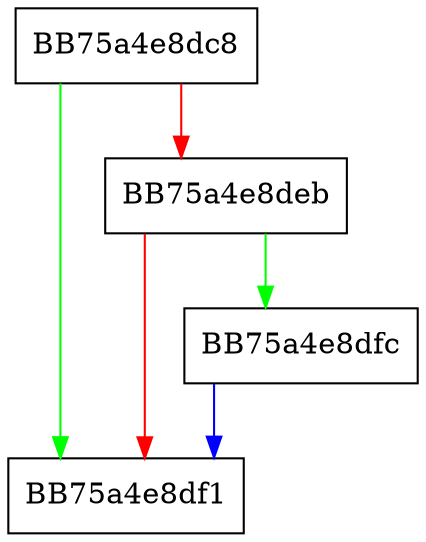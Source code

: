 digraph pestatic_match_dual {
  node [shape="box"];
  graph [splines=ortho];
  BB75a4e8dc8 -> BB75a4e8df1 [color="green"];
  BB75a4e8dc8 -> BB75a4e8deb [color="red"];
  BB75a4e8deb -> BB75a4e8dfc [color="green"];
  BB75a4e8deb -> BB75a4e8df1 [color="red"];
  BB75a4e8dfc -> BB75a4e8df1 [color="blue"];
}